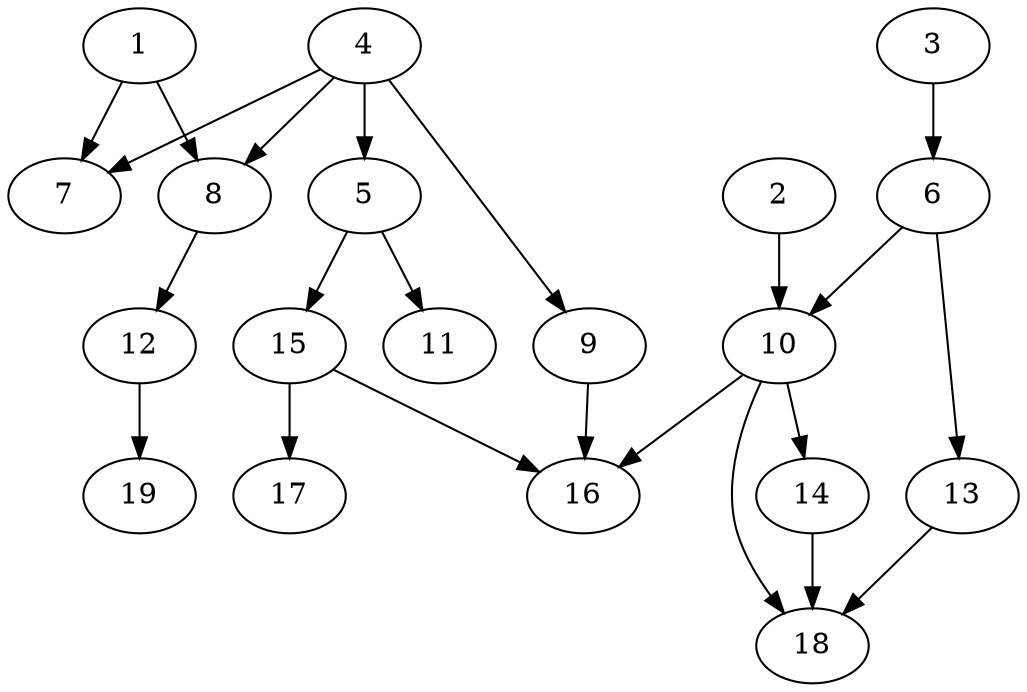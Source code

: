 // DAG automatically generated by daggen at Fri May 24 12:58:34 2024
// daggen-master/daggen -n 19 --fat 0.5 --density 0.5 --regular 0.5 --jump 2 --minalpha 20 --maxalpha 50 --dot -o dags_dot_19/sim_8.dot 
digraph G {
  1 [size="45665772475", alpha="20.60"]
  1 -> 7 [size ="838860800"]
  1 -> 8 [size ="838860800"]
  2 [size="231928233984", alpha="42.03"]
  2 -> 10 [size ="301989888"]
  3 [size="782757789696", alpha="34.54"]
  3 -> 6 [size ="679477248"]
  4 [size="11688645186", alpha="44.24"]
  4 -> 5 [size ="411041792"]
  4 -> 7 [size ="411041792"]
  4 -> 8 [size ="411041792"]
  4 -> 9 [size ="411041792"]
  5 [size="9266552916", alpha="35.92"]
  5 -> 11 [size ="411041792"]
  5 -> 15 [size ="411041792"]
  6 [size="549755813888", alpha="41.18"]
  6 -> 10 [size ="536870912"]
  6 -> 13 [size ="536870912"]
  7 [size="368293445632", alpha="25.96"]
  8 [size="8589934592", alpha="49.11"]
  8 -> 12 [size ="33554432"]
  9 [size="931178254", alpha="36.99"]
  9 -> 16 [size ="33554432"]
  10 [size="8589934592", alpha="48.11"]
  10 -> 14 [size ="33554432"]
  10 -> 16 [size ="33554432"]
  10 -> 18 [size ="33554432"]
  11 [size="205551144536", alpha="33.61"]
  12 [size="134217728000", alpha="20.00"]
  12 -> 19 [size ="209715200"]
  13 [size="134217728000", alpha="26.15"]
  13 -> 18 [size ="209715200"]
  14 [size="110126996518", alpha="20.56"]
  14 -> 18 [size ="209715200"]
  15 [size="8589934592", alpha="23.12"]
  15 -> 16 [size ="33554432"]
  15 -> 17 [size ="33554432"]
  16 [size="232814916311", alpha="37.04"]
  17 [size="162151553668", alpha="44.22"]
  18 [size="17359727256", alpha="36.98"]
  19 [size="231928233984", alpha="47.72"]
}
